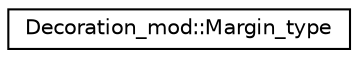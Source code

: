digraph "Graphical Class Hierarchy"
{
 // LATEX_PDF_SIZE
  edge [fontname="Helvetica",fontsize="10",labelfontname="Helvetica",labelfontsize="10"];
  node [fontname="Helvetica",fontsize="10",shape=record];
  rankdir="LR";
  Node0 [label="Decoration_mod::Margin_type",height=0.2,width=0.4,color="black", fillcolor="white", style="filled",URL="$structDecoration__mod_1_1Margin__type.html",tooltip=" "];
}
